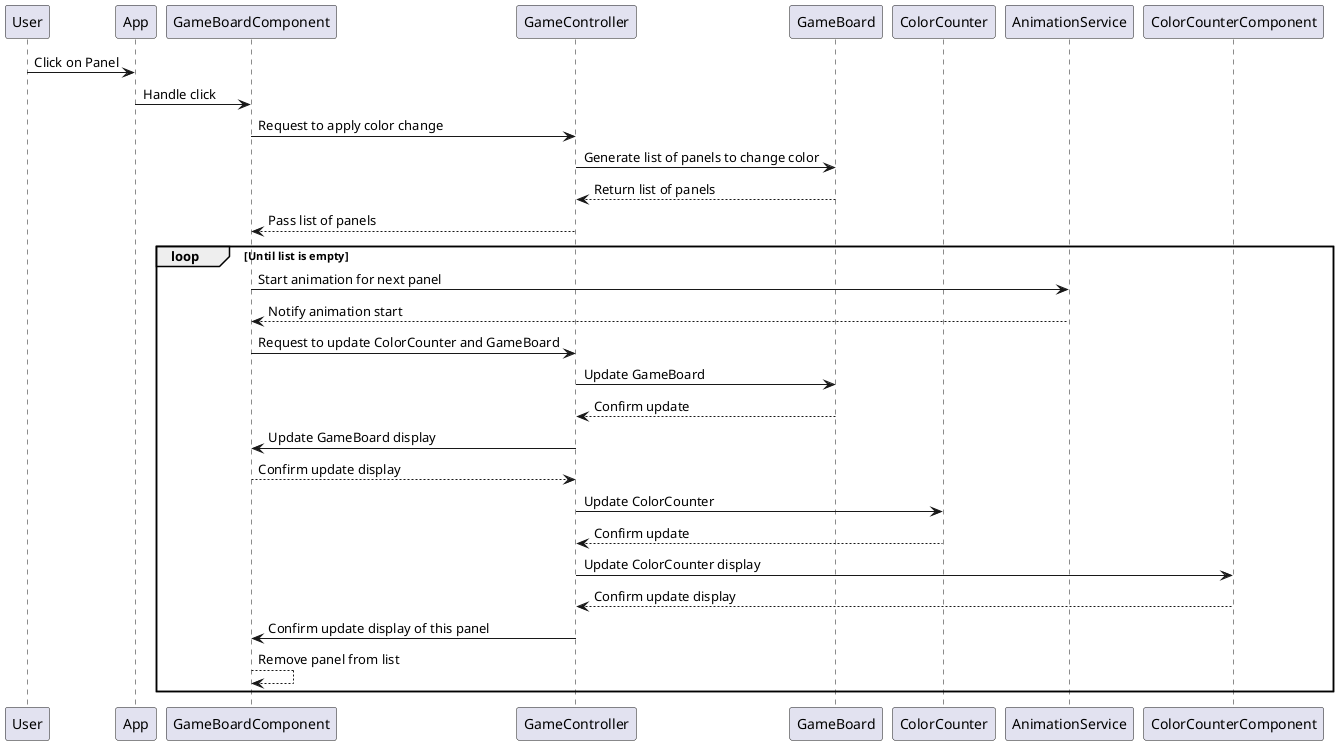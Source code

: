 @startuml
participant User
participant App
participant GameBoardComponent
participant GameController
participant GameBoard
participant ColorCounter
participant AnimationService
participant ColorCounterComponent

User -> App : Click on Panel
App -> GameBoardComponent : Handle click
GameBoardComponent -> GameController : Request to apply color change
GameController -> GameBoard : Generate list of panels to change color
GameBoard --> GameController : Return list of panels
GameController --> GameBoardComponent : Pass list of panels
loop Until list is empty
    GameBoardComponent -> AnimationService : Start animation for next panel
    AnimationService --> GameBoardComponent : Notify animation start
    GameBoardComponent -> GameController : Request to update ColorCounter and GameBoard
    GameController -> GameBoard : Update GameBoard
    GameBoard --> GameController : Confirm update
    GameController -> GameBoardComponent : Update GameBoard display
    GameBoardComponent --> GameController : Confirm update display
    GameController -> ColorCounter : Update ColorCounter
    ColorCounter --> GameController : Confirm update
    GameController -> ColorCounterComponent : Update ColorCounter display
    ColorCounterComponent --> GameController : Confirm update display
    GameController -> GameBoardComponent : Confirm update display of this panel
    GameBoardComponent --> GameBoardComponent : Remove panel from list
end
@enduml
